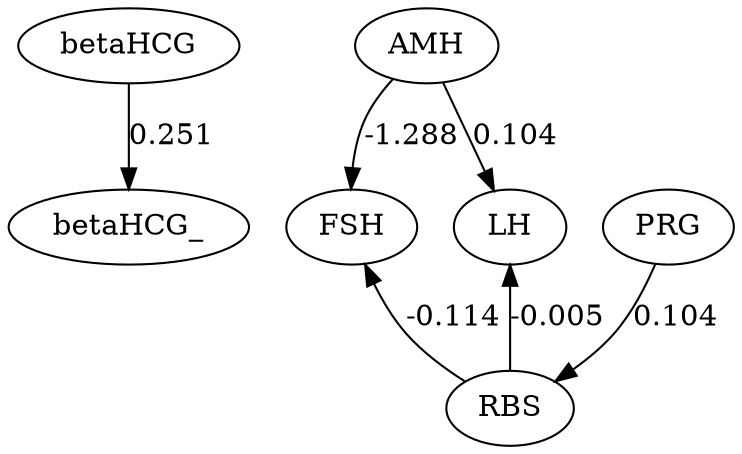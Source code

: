 digraph g {
 "betaHCG" -> "betaHCG_" [label=0.251,arrowtail=none, arrowhead=normal]; 
 "AMH" -> "FSH" [label=-1.288,arrowtail=none, arrowhead=normal]; 
 "AMH" -> "LH" [label=0.104,arrowtail=none, arrowhead=normal]; 
 "PRG" -> "RBS" [label=0.104,arrowtail=none, arrowhead=normal]; 
 "FSH" -> "RBS" [label=-0.114,dir=both, arrowtail=normal, arrowhead=none]; 
 "LH" -> "RBS" [label=-0.005,dir=both, arrowtail=normal, arrowhead=none]; 
}
